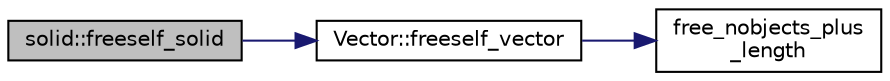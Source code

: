 digraph "solid::freeself_solid"
{
  edge [fontname="Helvetica",fontsize="10",labelfontname="Helvetica",labelfontsize="10"];
  node [fontname="Helvetica",fontsize="10",shape=record];
  rankdir="LR";
  Node2530 [label="solid::freeself_solid",height=0.2,width=0.4,color="black", fillcolor="grey75", style="filled", fontcolor="black"];
  Node2530 -> Node2531 [color="midnightblue",fontsize="10",style="solid",fontname="Helvetica"];
  Node2531 [label="Vector::freeself_vector",height=0.2,width=0.4,color="black", fillcolor="white", style="filled",URL="$d5/db2/class_vector.html#ad55c58937ca8fb342247a2c0fb572d20"];
  Node2531 -> Node2532 [color="midnightblue",fontsize="10",style="solid",fontname="Helvetica"];
  Node2532 [label="free_nobjects_plus\l_length",height=0.2,width=0.4,color="black", fillcolor="white", style="filled",URL="$d9/d60/discreta_8h.html#a9fe9986097b58d1ade2867be95632efb"];
}
